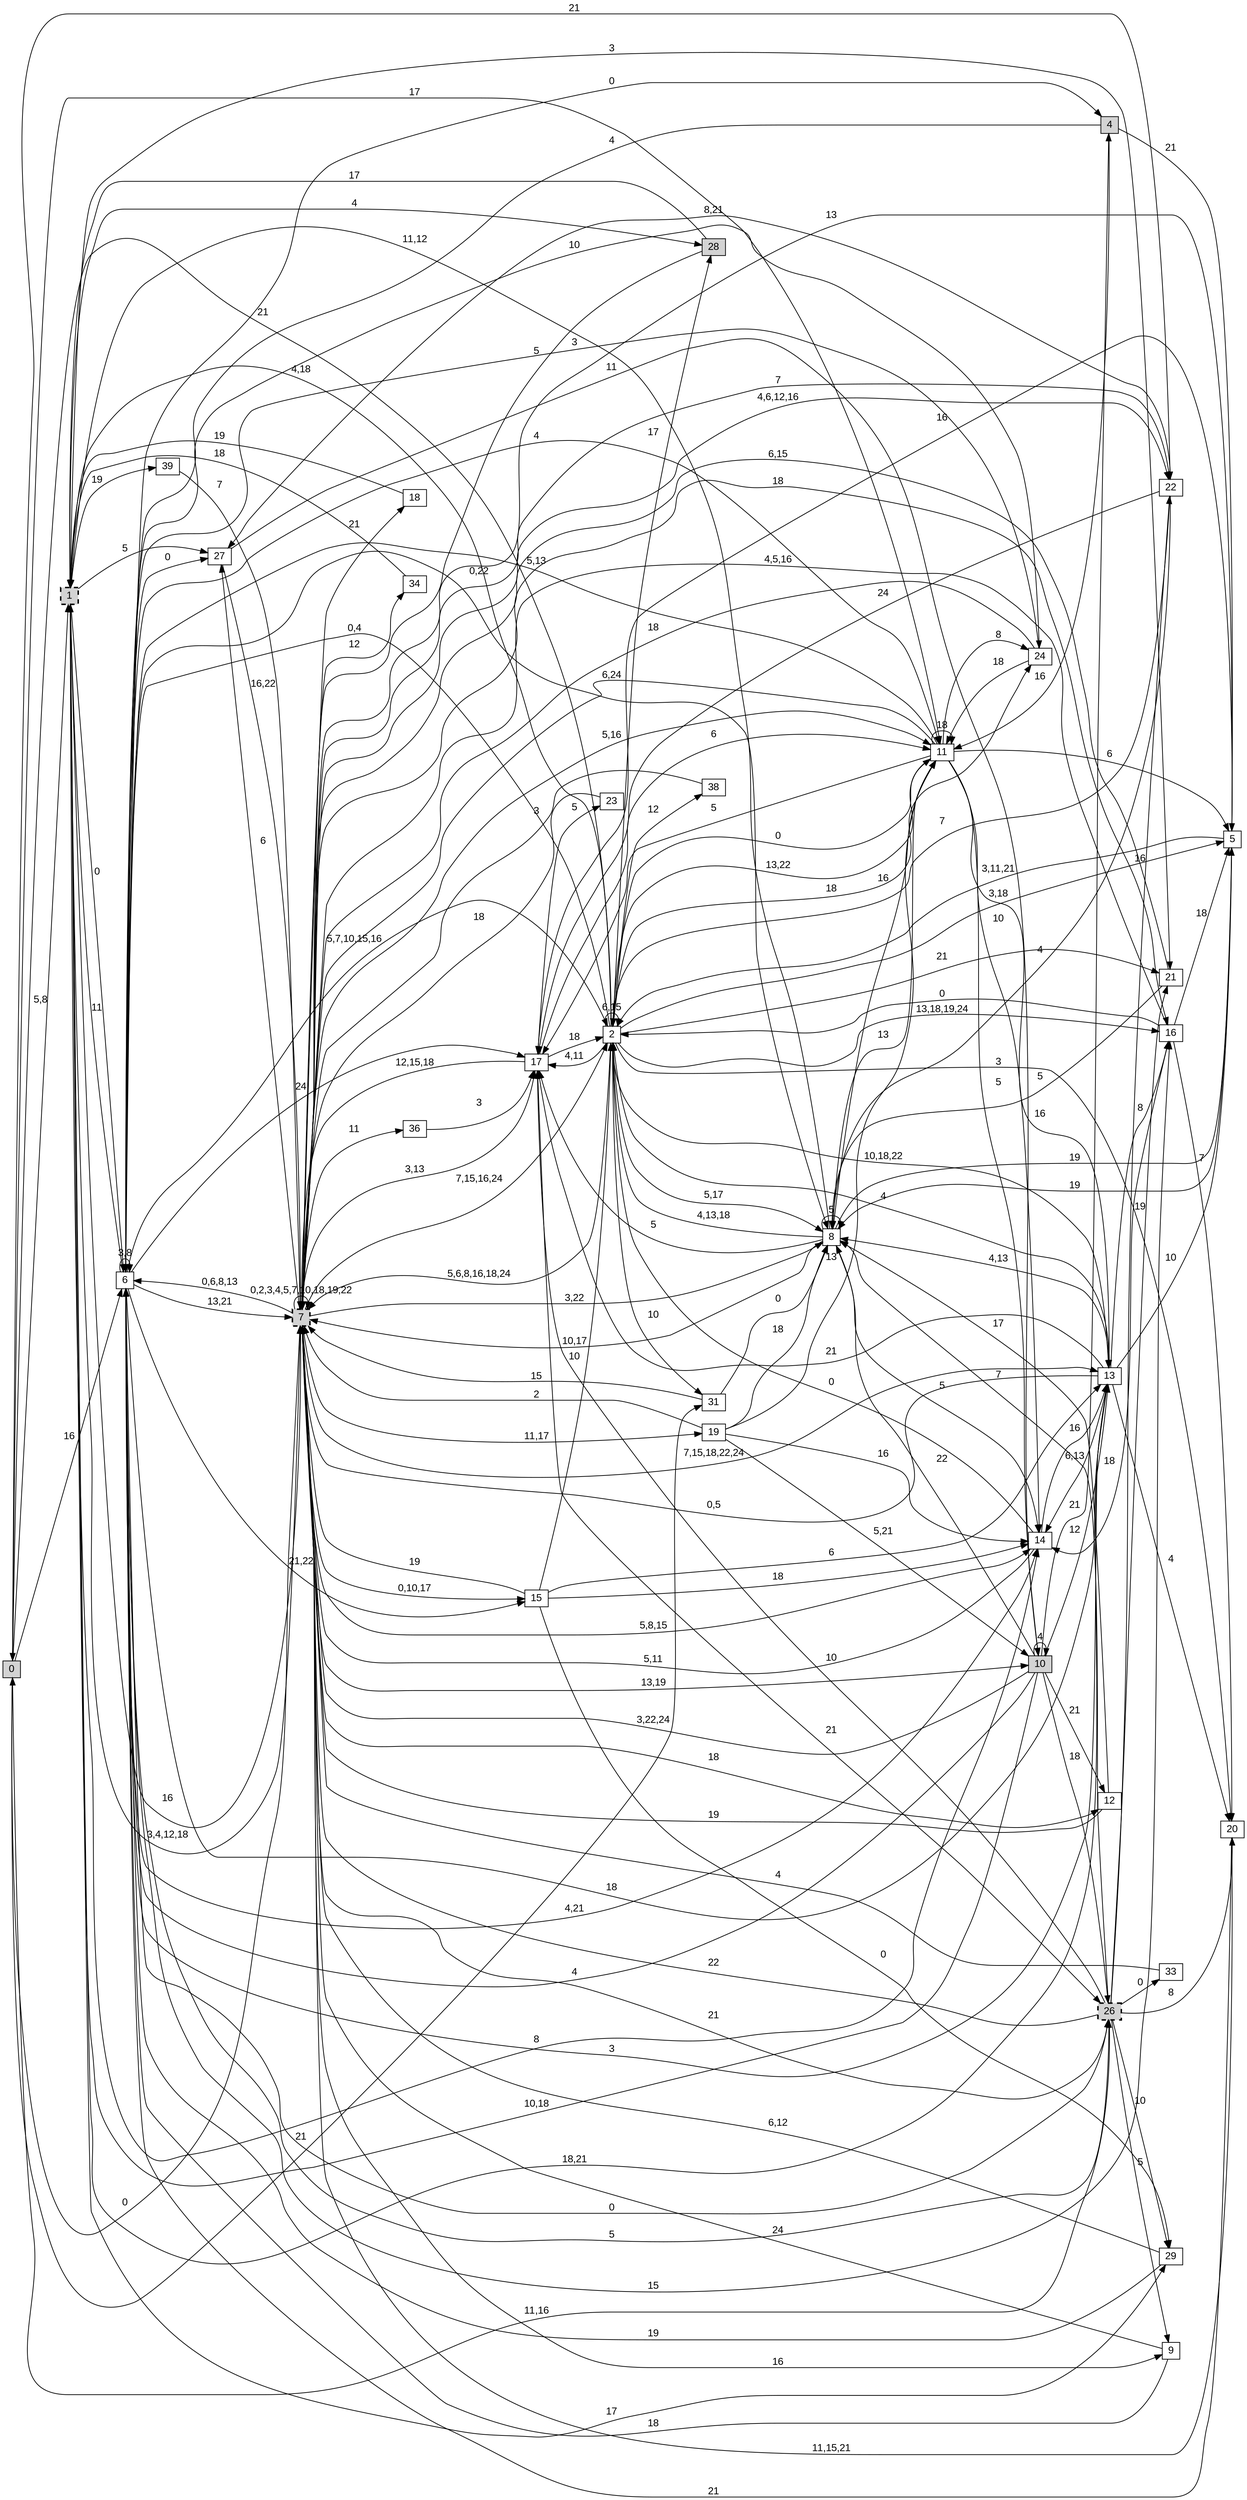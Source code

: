 digraph "NDFA" {
  rankdir=LR
  node [shape=box width=0.1 height=0.1 fontname=Arial]
  edge [fontname=Arial]
/* Estados */
 s0 [label="0" style="filled"] /* I:1 F:0 D:0 */
 s1 [label="1" style="filled,bold,dashed"] /* I:1 F:1 D:0 */
 s2 [label="2" ] /* I:0 F:0 D:0 */
 s4 [label="4" style="filled"] /* I:1 F:0 D:0 */
 s5 [label="5" ] /* I:0 F:0 D:0 */
 s6 [label="6" ] /* I:0 F:0 D:0 */
 s7 [label="7" style="filled,bold,dashed"] /* I:1 F:1 D:0 */
 s8 [label="8" ] /* I:0 F:0 D:0 */
 s9 [label="9" ] /* I:0 F:0 D:0 */
 s10 [label="10" style="filled"] /* I:1 F:0 D:0 */
 s11 [label="11" ] /* I:0 F:0 D:0 */
 s12 [label="12" ] /* I:0 F:0 D:0 */
 s13 [label="13" ] /* I:0 F:0 D:0 */
 s14 [label="14" ] /* I:0 F:0 D:0 */
 s15 [label="15" ] /* I:0 F:0 D:0 */
 s16 [label="16" ] /* I:0 F:0 D:0 */
 s17 [label="17" ] /* I:0 F:0 D:0 */
 s18 [label="18" ] /* I:0 F:0 D:0 */
 s19 [label="19" ] /* I:0 F:0 D:0 */
 s20 [label="20" ] /* I:0 F:0 D:0 */
 s21 [label="21" ] /* I:0 F:0 D:0 */
 s22 [label="22" ] /* I:0 F:0 D:0 */
 s23 [label="23" ] /* I:0 F:0 D:0 */
 s24 [label="24" ] /* I:0 F:0 D:0 */
 s26 [label="26" style="filled,bold,dashed"] /* I:1 F:1 D:0 */
 s27 [label="27" ] /* I:0 F:0 D:0 */
 s28 [label="28" style="filled"] /* I:1 F:0 D:0 */
 s29 [label="29" ] /* I:0 F:0 D:0 */
 s31 [label="31" ] /* I:0 F:0 D:0 */
 s33 [label="33" ] /* I:0 F:0 D:0 */
 s34 [label="34" ] /* I:0 F:0 D:0 */
 s36 [label="36" ] /* I:0 F:0 D:0 */
 s38 [label="38" ] /* I:0 F:0 D:0 */
 s39 [label="39" ] /* I:0 F:0 D:0 */
/* Transiciones */
  s0 -> s1 [label="5,8"]
  s0 -> s6 [label="16"]
  s0 -> s7 [label="0"]
  s0 -> s11 [label="17"]
  s0 -> s22 [label="21"]
  s0 -> s31 [label="21"]
  s1 -> s6 [label="0"]
  s1 -> s7 [label="16"]
  s1 -> s14 [label="8"]
  s1 -> s21 [label="3"]
  s1 -> s27 [label="5"]
  s1 -> s28 [label="4"]
  s1 -> s29 [label="17"]
  s1 -> s39 [label="19"]
  s2 -> s0 [label="21"]
  s2 -> s1 [label="4,18"]
  s2 -> s2 [label="6,15"]
  s2 -> s5 [label="3,18"]
  s2 -> s6 [label="0,4"]
  s2 -> s7 [label="5,6,8,16,18,24"]
  s2 -> s8 [label="5,17"]
  s2 -> s11 [label="0"]
  s2 -> s13 [label="10,18,22"]
  s2 -> s16 [label="13,18,19,24"]
  s2 -> s17 [label="4,11"]
  s2 -> s20 [label="3"]
  s2 -> s21 [label="21"]
  s2 -> s24 [label="18"]
  s2 -> s28 [label="17"]
  s2 -> s31 [label="10"]
  s2 -> s38 [label="12"]
  s4 -> s5 [label="21"]
  s4 -> s6 [label="4"]
  s4 -> s11 [label="16"]
  s5 -> s2 [label="3,11,21"]
  s5 -> s7 [label="13"]
  s5 -> s8 [label="19"]
  s5 -> s17 [label="16"]
  s6 -> s1 [label="11"]
  s6 -> s2 [label="5,7,10,15,16"]
  s6 -> s4 [label="0"]
  s6 -> s6 [label="3,8"]
  s6 -> s7 [label="13,21"]
  s6 -> s8 [label="0,22"]
  s6 -> s11 [label="4"]
  s6 -> s13 [label="3"]
  s6 -> s14 [label="4,21"]
  s6 -> s15 [label="21,22"]
  s6 -> s16 [label="15"]
  s6 -> s17 [label="24"]
  s6 -> s24 [label="10"]
  s6 -> s26 [label="5"]
  s6 -> s27 [label="0"]
  s7 -> s1 [label="3,4,12,18"]
  s7 -> s2 [label="7,15,16,24"]
  s7 -> s6 [label="0,6,8,13"]
  s7 -> s7 [label="0,2,3,4,5,7,10,18,19,22"]
  s7 -> s8 [label="3,22"]
  s7 -> s9 [label="16"]
  s7 -> s10 [label="13,19"]
  s7 -> s11 [label="5,16"]
  s7 -> s12 [label="18"]
  s7 -> s13 [label="7,15,18,22,24"]
  s7 -> s14 [label="5,8,15"]
  s7 -> s15 [label="0,10,17"]
  s7 -> s16 [label="18"]
  s7 -> s17 [label="3,13"]
  s7 -> s18 [label="21"]
  s7 -> s19 [label="11,17"]
  s7 -> s22 [label="4,6,12,16"]
  s7 -> s26 [label="21"]
  s7 -> s27 [label="6"]
  s7 -> s34 [label="12"]
  s7 -> s36 [label="11"]
  s8 -> s1 [label="11,12"]
  s8 -> s2 [label="4,13,18"]
  s8 -> s5 [label="19"]
  s8 -> s7 [label="10,17"]
  s8 -> s8 [label="5"]
  s8 -> s11 [label="16"]
  s8 -> s14 [label="5"]
  s8 -> s17 [label="5"]
  s9 -> s6 [label="18"]
  s9 -> s7 [label="24"]
  s10 -> s1 [label="10,18"]
  s10 -> s4 [label="21"]
  s10 -> s6 [label="4"]
  s10 -> s7 [label="3,22,24"]
  s10 -> s8 [label="22"]
  s10 -> s10 [label="4"]
  s10 -> s12 [label="21"]
  s10 -> s13 [label="12"]
  s10 -> s26 [label="18"]
  s11 -> s2 [label="13,22"]
  s11 -> s5 [label="6"]
  s11 -> s6 [label="5,13"]
  s11 -> s7 [label="6,24"]
  s11 -> s8 [label="13"]
  s11 -> s10 [label="5"]
  s11 -> s11 [label="18"]
  s11 -> s13 [label="16"]
  s11 -> s14 [label="10"]
  s11 -> s17 [label="5"]
  s11 -> s24 [label="8"]
  s12 -> s7 [label="19"]
  s12 -> s8 [label="17"]
  s13 -> s1 [label="18,21"]
  s13 -> s2 [label="4"]
  s13 -> s5 [label="10"]
  s13 -> s6 [label="18"]
  s13 -> s7 [label="0,5"]
  s13 -> s8 [label="4,13"]
  s13 -> s14 [label="6,13"]
  s13 -> s16 [label="8"]
  s13 -> s17 [label="21"]
  s13 -> s20 [label="4"]
  s14 -> s2 [label="0"]
  s14 -> s7 [label="5,11"]
  s14 -> s13 [label="16"]
  s15 -> s2 [label="10"]
  s15 -> s7 [label="19"]
  s15 -> s13 [label="6"]
  s15 -> s14 [label="18"]
  s15 -> s29 [label="0"]
  s16 -> s2 [label="0"]
  s16 -> s5 [label="18"]
  s16 -> s7 [label="4,5,16"]
  s16 -> s14 [label="18"]
  s16 -> s20 [label="7"]
  s17 -> s2 [label="18"]
  s17 -> s7 [label="12,15,18"]
  s17 -> s11 [label="6"]
  s17 -> s23 [label="5"]
  s17 -> s26 [label="21"]
  s18 -> s1 [label="19"]
  s19 -> s7 [label="2"]
  s19 -> s8 [label="18"]
  s19 -> s10 [label="5,21"]
  s19 -> s11 [label="13"]
  s19 -> s14 [label="16"]
  s20 -> s6 [label="21"]
  s20 -> s7 [label="11,15,21"]
  s21 -> s7 [label="6,15"]
  s21 -> s8 [label="5"]
  s22 -> s2 [label="7"]
  s22 -> s7 [label="7"]
  s22 -> s8 [label="4"]
  s22 -> s17 [label="24"]
  s22 -> s27 [label="8,21"]
  s23 -> s7 [label="18"]
  s24 -> s6 [label="3"]
  s24 -> s7 [label="18"]
  s24 -> s11 [label="18"]
  s26 -> s0 [label="11,16"]
  s26 -> s6 [label="0"]
  s26 -> s7 [label="22"]
  s26 -> s8 [label="7"]
  s26 -> s9 [label="5"]
  s26 -> s17 [label="10"]
  s26 -> s20 [label="8"]
  s26 -> s21 [label="19"]
  s26 -> s22 [label="16"]
  s26 -> s29 [label="10"]
  s26 -> s33 [label="0"]
  s27 -> s7 [label="16,22"]
  s27 -> s10 [label="11"]
  s28 -> s1 [label="17"]
  s28 -> s7 [label="5"]
  s29 -> s6 [label="19"]
  s29 -> s7 [label="6,12"]
  s31 -> s7 [label="15"]
  s31 -> s8 [label="0"]
  s33 -> s7 [label="4"]
  s34 -> s1 [label="18"]
  s36 -> s17 [label="3"]
  s38 -> s7 [label="3"]
  s39 -> s7 [label="7"]
}
